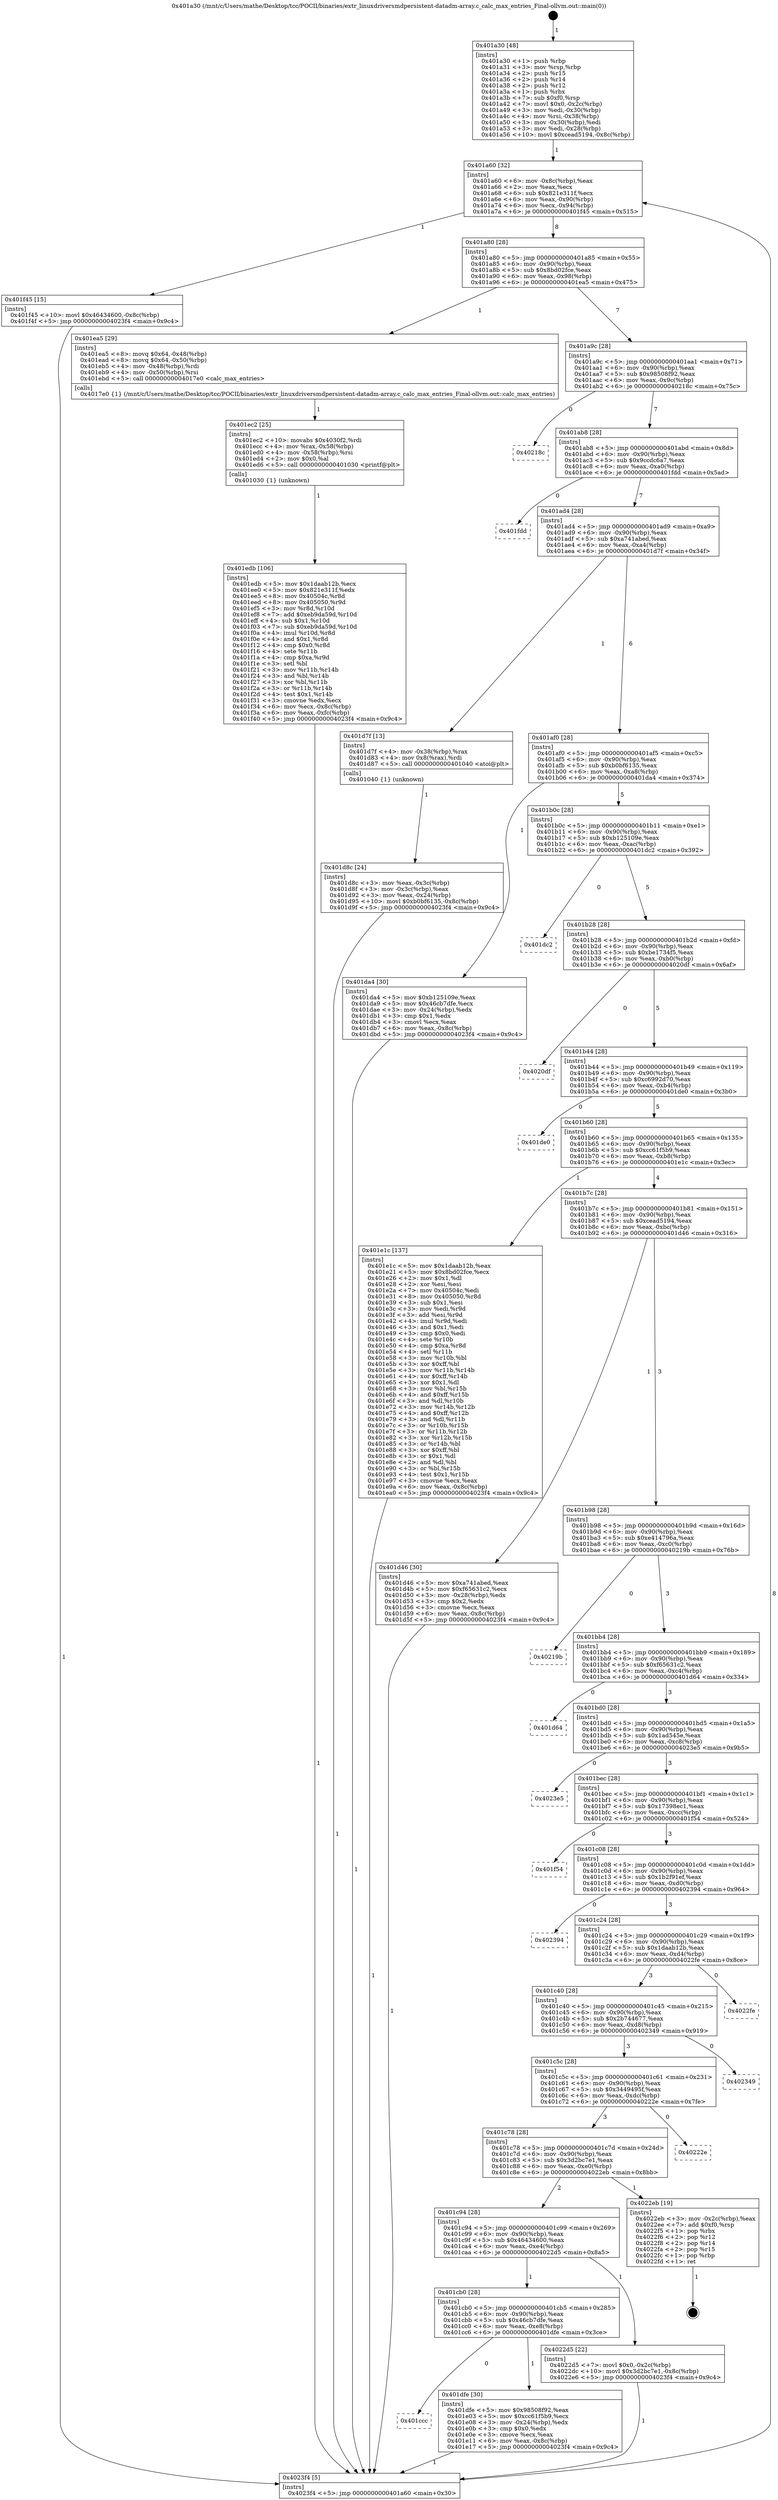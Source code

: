 digraph "0x401a30" {
  label = "0x401a30 (/mnt/c/Users/mathe/Desktop/tcc/POCII/binaries/extr_linuxdriversmdpersistent-datadm-array.c_calc_max_entries_Final-ollvm.out::main(0))"
  labelloc = "t"
  node[shape=record]

  Entry [label="",width=0.3,height=0.3,shape=circle,fillcolor=black,style=filled]
  "0x401a60" [label="{
     0x401a60 [32]\l
     | [instrs]\l
     &nbsp;&nbsp;0x401a60 \<+6\>: mov -0x8c(%rbp),%eax\l
     &nbsp;&nbsp;0x401a66 \<+2\>: mov %eax,%ecx\l
     &nbsp;&nbsp;0x401a68 \<+6\>: sub $0x821e311f,%ecx\l
     &nbsp;&nbsp;0x401a6e \<+6\>: mov %eax,-0x90(%rbp)\l
     &nbsp;&nbsp;0x401a74 \<+6\>: mov %ecx,-0x94(%rbp)\l
     &nbsp;&nbsp;0x401a7a \<+6\>: je 0000000000401f45 \<main+0x515\>\l
  }"]
  "0x401f45" [label="{
     0x401f45 [15]\l
     | [instrs]\l
     &nbsp;&nbsp;0x401f45 \<+10\>: movl $0x46434600,-0x8c(%rbp)\l
     &nbsp;&nbsp;0x401f4f \<+5\>: jmp 00000000004023f4 \<main+0x9c4\>\l
  }"]
  "0x401a80" [label="{
     0x401a80 [28]\l
     | [instrs]\l
     &nbsp;&nbsp;0x401a80 \<+5\>: jmp 0000000000401a85 \<main+0x55\>\l
     &nbsp;&nbsp;0x401a85 \<+6\>: mov -0x90(%rbp),%eax\l
     &nbsp;&nbsp;0x401a8b \<+5\>: sub $0x8bd02fce,%eax\l
     &nbsp;&nbsp;0x401a90 \<+6\>: mov %eax,-0x98(%rbp)\l
     &nbsp;&nbsp;0x401a96 \<+6\>: je 0000000000401ea5 \<main+0x475\>\l
  }"]
  Exit [label="",width=0.3,height=0.3,shape=circle,fillcolor=black,style=filled,peripheries=2]
  "0x401ea5" [label="{
     0x401ea5 [29]\l
     | [instrs]\l
     &nbsp;&nbsp;0x401ea5 \<+8\>: movq $0x64,-0x48(%rbp)\l
     &nbsp;&nbsp;0x401ead \<+8\>: movq $0x64,-0x50(%rbp)\l
     &nbsp;&nbsp;0x401eb5 \<+4\>: mov -0x48(%rbp),%rdi\l
     &nbsp;&nbsp;0x401eb9 \<+4\>: mov -0x50(%rbp),%rsi\l
     &nbsp;&nbsp;0x401ebd \<+5\>: call 00000000004017e0 \<calc_max_entries\>\l
     | [calls]\l
     &nbsp;&nbsp;0x4017e0 \{1\} (/mnt/c/Users/mathe/Desktop/tcc/POCII/binaries/extr_linuxdriversmdpersistent-datadm-array.c_calc_max_entries_Final-ollvm.out::calc_max_entries)\l
  }"]
  "0x401a9c" [label="{
     0x401a9c [28]\l
     | [instrs]\l
     &nbsp;&nbsp;0x401a9c \<+5\>: jmp 0000000000401aa1 \<main+0x71\>\l
     &nbsp;&nbsp;0x401aa1 \<+6\>: mov -0x90(%rbp),%eax\l
     &nbsp;&nbsp;0x401aa7 \<+5\>: sub $0x98508f92,%eax\l
     &nbsp;&nbsp;0x401aac \<+6\>: mov %eax,-0x9c(%rbp)\l
     &nbsp;&nbsp;0x401ab2 \<+6\>: je 000000000040218c \<main+0x75c\>\l
  }"]
  "0x401edb" [label="{
     0x401edb [106]\l
     | [instrs]\l
     &nbsp;&nbsp;0x401edb \<+5\>: mov $0x1daab12b,%ecx\l
     &nbsp;&nbsp;0x401ee0 \<+5\>: mov $0x821e311f,%edx\l
     &nbsp;&nbsp;0x401ee5 \<+8\>: mov 0x40504c,%r8d\l
     &nbsp;&nbsp;0x401eed \<+8\>: mov 0x405050,%r9d\l
     &nbsp;&nbsp;0x401ef5 \<+3\>: mov %r8d,%r10d\l
     &nbsp;&nbsp;0x401ef8 \<+7\>: add $0xeb9da59d,%r10d\l
     &nbsp;&nbsp;0x401eff \<+4\>: sub $0x1,%r10d\l
     &nbsp;&nbsp;0x401f03 \<+7\>: sub $0xeb9da59d,%r10d\l
     &nbsp;&nbsp;0x401f0a \<+4\>: imul %r10d,%r8d\l
     &nbsp;&nbsp;0x401f0e \<+4\>: and $0x1,%r8d\l
     &nbsp;&nbsp;0x401f12 \<+4\>: cmp $0x0,%r8d\l
     &nbsp;&nbsp;0x401f16 \<+4\>: sete %r11b\l
     &nbsp;&nbsp;0x401f1a \<+4\>: cmp $0xa,%r9d\l
     &nbsp;&nbsp;0x401f1e \<+3\>: setl %bl\l
     &nbsp;&nbsp;0x401f21 \<+3\>: mov %r11b,%r14b\l
     &nbsp;&nbsp;0x401f24 \<+3\>: and %bl,%r14b\l
     &nbsp;&nbsp;0x401f27 \<+3\>: xor %bl,%r11b\l
     &nbsp;&nbsp;0x401f2a \<+3\>: or %r11b,%r14b\l
     &nbsp;&nbsp;0x401f2d \<+4\>: test $0x1,%r14b\l
     &nbsp;&nbsp;0x401f31 \<+3\>: cmovne %edx,%ecx\l
     &nbsp;&nbsp;0x401f34 \<+6\>: mov %ecx,-0x8c(%rbp)\l
     &nbsp;&nbsp;0x401f3a \<+6\>: mov %eax,-0xfc(%rbp)\l
     &nbsp;&nbsp;0x401f40 \<+5\>: jmp 00000000004023f4 \<main+0x9c4\>\l
  }"]
  "0x40218c" [label="{
     0x40218c\l
  }", style=dashed]
  "0x401ab8" [label="{
     0x401ab8 [28]\l
     | [instrs]\l
     &nbsp;&nbsp;0x401ab8 \<+5\>: jmp 0000000000401abd \<main+0x8d\>\l
     &nbsp;&nbsp;0x401abd \<+6\>: mov -0x90(%rbp),%eax\l
     &nbsp;&nbsp;0x401ac3 \<+5\>: sub $0x9ccdc6a7,%eax\l
     &nbsp;&nbsp;0x401ac8 \<+6\>: mov %eax,-0xa0(%rbp)\l
     &nbsp;&nbsp;0x401ace \<+6\>: je 0000000000401fdd \<main+0x5ad\>\l
  }"]
  "0x401ec2" [label="{
     0x401ec2 [25]\l
     | [instrs]\l
     &nbsp;&nbsp;0x401ec2 \<+10\>: movabs $0x4030f2,%rdi\l
     &nbsp;&nbsp;0x401ecc \<+4\>: mov %rax,-0x58(%rbp)\l
     &nbsp;&nbsp;0x401ed0 \<+4\>: mov -0x58(%rbp),%rsi\l
     &nbsp;&nbsp;0x401ed4 \<+2\>: mov $0x0,%al\l
     &nbsp;&nbsp;0x401ed6 \<+5\>: call 0000000000401030 \<printf@plt\>\l
     | [calls]\l
     &nbsp;&nbsp;0x401030 \{1\} (unknown)\l
  }"]
  "0x401fdd" [label="{
     0x401fdd\l
  }", style=dashed]
  "0x401ad4" [label="{
     0x401ad4 [28]\l
     | [instrs]\l
     &nbsp;&nbsp;0x401ad4 \<+5\>: jmp 0000000000401ad9 \<main+0xa9\>\l
     &nbsp;&nbsp;0x401ad9 \<+6\>: mov -0x90(%rbp),%eax\l
     &nbsp;&nbsp;0x401adf \<+5\>: sub $0xa741abed,%eax\l
     &nbsp;&nbsp;0x401ae4 \<+6\>: mov %eax,-0xa4(%rbp)\l
     &nbsp;&nbsp;0x401aea \<+6\>: je 0000000000401d7f \<main+0x34f\>\l
  }"]
  "0x401ccc" [label="{
     0x401ccc\l
  }", style=dashed]
  "0x401d7f" [label="{
     0x401d7f [13]\l
     | [instrs]\l
     &nbsp;&nbsp;0x401d7f \<+4\>: mov -0x38(%rbp),%rax\l
     &nbsp;&nbsp;0x401d83 \<+4\>: mov 0x8(%rax),%rdi\l
     &nbsp;&nbsp;0x401d87 \<+5\>: call 0000000000401040 \<atoi@plt\>\l
     | [calls]\l
     &nbsp;&nbsp;0x401040 \{1\} (unknown)\l
  }"]
  "0x401af0" [label="{
     0x401af0 [28]\l
     | [instrs]\l
     &nbsp;&nbsp;0x401af0 \<+5\>: jmp 0000000000401af5 \<main+0xc5\>\l
     &nbsp;&nbsp;0x401af5 \<+6\>: mov -0x90(%rbp),%eax\l
     &nbsp;&nbsp;0x401afb \<+5\>: sub $0xb0bf6135,%eax\l
     &nbsp;&nbsp;0x401b00 \<+6\>: mov %eax,-0xa8(%rbp)\l
     &nbsp;&nbsp;0x401b06 \<+6\>: je 0000000000401da4 \<main+0x374\>\l
  }"]
  "0x401dfe" [label="{
     0x401dfe [30]\l
     | [instrs]\l
     &nbsp;&nbsp;0x401dfe \<+5\>: mov $0x98508f92,%eax\l
     &nbsp;&nbsp;0x401e03 \<+5\>: mov $0xcc61f5b9,%ecx\l
     &nbsp;&nbsp;0x401e08 \<+3\>: mov -0x24(%rbp),%edx\l
     &nbsp;&nbsp;0x401e0b \<+3\>: cmp $0x0,%edx\l
     &nbsp;&nbsp;0x401e0e \<+3\>: cmove %ecx,%eax\l
     &nbsp;&nbsp;0x401e11 \<+6\>: mov %eax,-0x8c(%rbp)\l
     &nbsp;&nbsp;0x401e17 \<+5\>: jmp 00000000004023f4 \<main+0x9c4\>\l
  }"]
  "0x401da4" [label="{
     0x401da4 [30]\l
     | [instrs]\l
     &nbsp;&nbsp;0x401da4 \<+5\>: mov $0xb125109e,%eax\l
     &nbsp;&nbsp;0x401da9 \<+5\>: mov $0x46cb7dfe,%ecx\l
     &nbsp;&nbsp;0x401dae \<+3\>: mov -0x24(%rbp),%edx\l
     &nbsp;&nbsp;0x401db1 \<+3\>: cmp $0x1,%edx\l
     &nbsp;&nbsp;0x401db4 \<+3\>: cmovl %ecx,%eax\l
     &nbsp;&nbsp;0x401db7 \<+6\>: mov %eax,-0x8c(%rbp)\l
     &nbsp;&nbsp;0x401dbd \<+5\>: jmp 00000000004023f4 \<main+0x9c4\>\l
  }"]
  "0x401b0c" [label="{
     0x401b0c [28]\l
     | [instrs]\l
     &nbsp;&nbsp;0x401b0c \<+5\>: jmp 0000000000401b11 \<main+0xe1\>\l
     &nbsp;&nbsp;0x401b11 \<+6\>: mov -0x90(%rbp),%eax\l
     &nbsp;&nbsp;0x401b17 \<+5\>: sub $0xb125109e,%eax\l
     &nbsp;&nbsp;0x401b1c \<+6\>: mov %eax,-0xac(%rbp)\l
     &nbsp;&nbsp;0x401b22 \<+6\>: je 0000000000401dc2 \<main+0x392\>\l
  }"]
  "0x401cb0" [label="{
     0x401cb0 [28]\l
     | [instrs]\l
     &nbsp;&nbsp;0x401cb0 \<+5\>: jmp 0000000000401cb5 \<main+0x285\>\l
     &nbsp;&nbsp;0x401cb5 \<+6\>: mov -0x90(%rbp),%eax\l
     &nbsp;&nbsp;0x401cbb \<+5\>: sub $0x46cb7dfe,%eax\l
     &nbsp;&nbsp;0x401cc0 \<+6\>: mov %eax,-0xe8(%rbp)\l
     &nbsp;&nbsp;0x401cc6 \<+6\>: je 0000000000401dfe \<main+0x3ce\>\l
  }"]
  "0x401dc2" [label="{
     0x401dc2\l
  }", style=dashed]
  "0x401b28" [label="{
     0x401b28 [28]\l
     | [instrs]\l
     &nbsp;&nbsp;0x401b28 \<+5\>: jmp 0000000000401b2d \<main+0xfd\>\l
     &nbsp;&nbsp;0x401b2d \<+6\>: mov -0x90(%rbp),%eax\l
     &nbsp;&nbsp;0x401b33 \<+5\>: sub $0xbe1734f5,%eax\l
     &nbsp;&nbsp;0x401b38 \<+6\>: mov %eax,-0xb0(%rbp)\l
     &nbsp;&nbsp;0x401b3e \<+6\>: je 00000000004020df \<main+0x6af\>\l
  }"]
  "0x4022d5" [label="{
     0x4022d5 [22]\l
     | [instrs]\l
     &nbsp;&nbsp;0x4022d5 \<+7\>: movl $0x0,-0x2c(%rbp)\l
     &nbsp;&nbsp;0x4022dc \<+10\>: movl $0x3d2bc7e1,-0x8c(%rbp)\l
     &nbsp;&nbsp;0x4022e6 \<+5\>: jmp 00000000004023f4 \<main+0x9c4\>\l
  }"]
  "0x4020df" [label="{
     0x4020df\l
  }", style=dashed]
  "0x401b44" [label="{
     0x401b44 [28]\l
     | [instrs]\l
     &nbsp;&nbsp;0x401b44 \<+5\>: jmp 0000000000401b49 \<main+0x119\>\l
     &nbsp;&nbsp;0x401b49 \<+6\>: mov -0x90(%rbp),%eax\l
     &nbsp;&nbsp;0x401b4f \<+5\>: sub $0xc6992d70,%eax\l
     &nbsp;&nbsp;0x401b54 \<+6\>: mov %eax,-0xb4(%rbp)\l
     &nbsp;&nbsp;0x401b5a \<+6\>: je 0000000000401de0 \<main+0x3b0\>\l
  }"]
  "0x401c94" [label="{
     0x401c94 [28]\l
     | [instrs]\l
     &nbsp;&nbsp;0x401c94 \<+5\>: jmp 0000000000401c99 \<main+0x269\>\l
     &nbsp;&nbsp;0x401c99 \<+6\>: mov -0x90(%rbp),%eax\l
     &nbsp;&nbsp;0x401c9f \<+5\>: sub $0x46434600,%eax\l
     &nbsp;&nbsp;0x401ca4 \<+6\>: mov %eax,-0xe4(%rbp)\l
     &nbsp;&nbsp;0x401caa \<+6\>: je 00000000004022d5 \<main+0x8a5\>\l
  }"]
  "0x401de0" [label="{
     0x401de0\l
  }", style=dashed]
  "0x401b60" [label="{
     0x401b60 [28]\l
     | [instrs]\l
     &nbsp;&nbsp;0x401b60 \<+5\>: jmp 0000000000401b65 \<main+0x135\>\l
     &nbsp;&nbsp;0x401b65 \<+6\>: mov -0x90(%rbp),%eax\l
     &nbsp;&nbsp;0x401b6b \<+5\>: sub $0xcc61f5b9,%eax\l
     &nbsp;&nbsp;0x401b70 \<+6\>: mov %eax,-0xb8(%rbp)\l
     &nbsp;&nbsp;0x401b76 \<+6\>: je 0000000000401e1c \<main+0x3ec\>\l
  }"]
  "0x4022eb" [label="{
     0x4022eb [19]\l
     | [instrs]\l
     &nbsp;&nbsp;0x4022eb \<+3\>: mov -0x2c(%rbp),%eax\l
     &nbsp;&nbsp;0x4022ee \<+7\>: add $0xf0,%rsp\l
     &nbsp;&nbsp;0x4022f5 \<+1\>: pop %rbx\l
     &nbsp;&nbsp;0x4022f6 \<+2\>: pop %r12\l
     &nbsp;&nbsp;0x4022f8 \<+2\>: pop %r14\l
     &nbsp;&nbsp;0x4022fa \<+2\>: pop %r15\l
     &nbsp;&nbsp;0x4022fc \<+1\>: pop %rbp\l
     &nbsp;&nbsp;0x4022fd \<+1\>: ret\l
  }"]
  "0x401e1c" [label="{
     0x401e1c [137]\l
     | [instrs]\l
     &nbsp;&nbsp;0x401e1c \<+5\>: mov $0x1daab12b,%eax\l
     &nbsp;&nbsp;0x401e21 \<+5\>: mov $0x8bd02fce,%ecx\l
     &nbsp;&nbsp;0x401e26 \<+2\>: mov $0x1,%dl\l
     &nbsp;&nbsp;0x401e28 \<+2\>: xor %esi,%esi\l
     &nbsp;&nbsp;0x401e2a \<+7\>: mov 0x40504c,%edi\l
     &nbsp;&nbsp;0x401e31 \<+8\>: mov 0x405050,%r8d\l
     &nbsp;&nbsp;0x401e39 \<+3\>: sub $0x1,%esi\l
     &nbsp;&nbsp;0x401e3c \<+3\>: mov %edi,%r9d\l
     &nbsp;&nbsp;0x401e3f \<+3\>: add %esi,%r9d\l
     &nbsp;&nbsp;0x401e42 \<+4\>: imul %r9d,%edi\l
     &nbsp;&nbsp;0x401e46 \<+3\>: and $0x1,%edi\l
     &nbsp;&nbsp;0x401e49 \<+3\>: cmp $0x0,%edi\l
     &nbsp;&nbsp;0x401e4c \<+4\>: sete %r10b\l
     &nbsp;&nbsp;0x401e50 \<+4\>: cmp $0xa,%r8d\l
     &nbsp;&nbsp;0x401e54 \<+4\>: setl %r11b\l
     &nbsp;&nbsp;0x401e58 \<+3\>: mov %r10b,%bl\l
     &nbsp;&nbsp;0x401e5b \<+3\>: xor $0xff,%bl\l
     &nbsp;&nbsp;0x401e5e \<+3\>: mov %r11b,%r14b\l
     &nbsp;&nbsp;0x401e61 \<+4\>: xor $0xff,%r14b\l
     &nbsp;&nbsp;0x401e65 \<+3\>: xor $0x1,%dl\l
     &nbsp;&nbsp;0x401e68 \<+3\>: mov %bl,%r15b\l
     &nbsp;&nbsp;0x401e6b \<+4\>: and $0xff,%r15b\l
     &nbsp;&nbsp;0x401e6f \<+3\>: and %dl,%r10b\l
     &nbsp;&nbsp;0x401e72 \<+3\>: mov %r14b,%r12b\l
     &nbsp;&nbsp;0x401e75 \<+4\>: and $0xff,%r12b\l
     &nbsp;&nbsp;0x401e79 \<+3\>: and %dl,%r11b\l
     &nbsp;&nbsp;0x401e7c \<+3\>: or %r10b,%r15b\l
     &nbsp;&nbsp;0x401e7f \<+3\>: or %r11b,%r12b\l
     &nbsp;&nbsp;0x401e82 \<+3\>: xor %r12b,%r15b\l
     &nbsp;&nbsp;0x401e85 \<+3\>: or %r14b,%bl\l
     &nbsp;&nbsp;0x401e88 \<+3\>: xor $0xff,%bl\l
     &nbsp;&nbsp;0x401e8b \<+3\>: or $0x1,%dl\l
     &nbsp;&nbsp;0x401e8e \<+2\>: and %dl,%bl\l
     &nbsp;&nbsp;0x401e90 \<+3\>: or %bl,%r15b\l
     &nbsp;&nbsp;0x401e93 \<+4\>: test $0x1,%r15b\l
     &nbsp;&nbsp;0x401e97 \<+3\>: cmovne %ecx,%eax\l
     &nbsp;&nbsp;0x401e9a \<+6\>: mov %eax,-0x8c(%rbp)\l
     &nbsp;&nbsp;0x401ea0 \<+5\>: jmp 00000000004023f4 \<main+0x9c4\>\l
  }"]
  "0x401b7c" [label="{
     0x401b7c [28]\l
     | [instrs]\l
     &nbsp;&nbsp;0x401b7c \<+5\>: jmp 0000000000401b81 \<main+0x151\>\l
     &nbsp;&nbsp;0x401b81 \<+6\>: mov -0x90(%rbp),%eax\l
     &nbsp;&nbsp;0x401b87 \<+5\>: sub $0xcead5194,%eax\l
     &nbsp;&nbsp;0x401b8c \<+6\>: mov %eax,-0xbc(%rbp)\l
     &nbsp;&nbsp;0x401b92 \<+6\>: je 0000000000401d46 \<main+0x316\>\l
  }"]
  "0x401c78" [label="{
     0x401c78 [28]\l
     | [instrs]\l
     &nbsp;&nbsp;0x401c78 \<+5\>: jmp 0000000000401c7d \<main+0x24d\>\l
     &nbsp;&nbsp;0x401c7d \<+6\>: mov -0x90(%rbp),%eax\l
     &nbsp;&nbsp;0x401c83 \<+5\>: sub $0x3d2bc7e1,%eax\l
     &nbsp;&nbsp;0x401c88 \<+6\>: mov %eax,-0xe0(%rbp)\l
     &nbsp;&nbsp;0x401c8e \<+6\>: je 00000000004022eb \<main+0x8bb\>\l
  }"]
  "0x401d46" [label="{
     0x401d46 [30]\l
     | [instrs]\l
     &nbsp;&nbsp;0x401d46 \<+5\>: mov $0xa741abed,%eax\l
     &nbsp;&nbsp;0x401d4b \<+5\>: mov $0xf65631c2,%ecx\l
     &nbsp;&nbsp;0x401d50 \<+3\>: mov -0x28(%rbp),%edx\l
     &nbsp;&nbsp;0x401d53 \<+3\>: cmp $0x2,%edx\l
     &nbsp;&nbsp;0x401d56 \<+3\>: cmovne %ecx,%eax\l
     &nbsp;&nbsp;0x401d59 \<+6\>: mov %eax,-0x8c(%rbp)\l
     &nbsp;&nbsp;0x401d5f \<+5\>: jmp 00000000004023f4 \<main+0x9c4\>\l
  }"]
  "0x401b98" [label="{
     0x401b98 [28]\l
     | [instrs]\l
     &nbsp;&nbsp;0x401b98 \<+5\>: jmp 0000000000401b9d \<main+0x16d\>\l
     &nbsp;&nbsp;0x401b9d \<+6\>: mov -0x90(%rbp),%eax\l
     &nbsp;&nbsp;0x401ba3 \<+5\>: sub $0xe414796a,%eax\l
     &nbsp;&nbsp;0x401ba8 \<+6\>: mov %eax,-0xc0(%rbp)\l
     &nbsp;&nbsp;0x401bae \<+6\>: je 000000000040219b \<main+0x76b\>\l
  }"]
  "0x4023f4" [label="{
     0x4023f4 [5]\l
     | [instrs]\l
     &nbsp;&nbsp;0x4023f4 \<+5\>: jmp 0000000000401a60 \<main+0x30\>\l
  }"]
  "0x401a30" [label="{
     0x401a30 [48]\l
     | [instrs]\l
     &nbsp;&nbsp;0x401a30 \<+1\>: push %rbp\l
     &nbsp;&nbsp;0x401a31 \<+3\>: mov %rsp,%rbp\l
     &nbsp;&nbsp;0x401a34 \<+2\>: push %r15\l
     &nbsp;&nbsp;0x401a36 \<+2\>: push %r14\l
     &nbsp;&nbsp;0x401a38 \<+2\>: push %r12\l
     &nbsp;&nbsp;0x401a3a \<+1\>: push %rbx\l
     &nbsp;&nbsp;0x401a3b \<+7\>: sub $0xf0,%rsp\l
     &nbsp;&nbsp;0x401a42 \<+7\>: movl $0x0,-0x2c(%rbp)\l
     &nbsp;&nbsp;0x401a49 \<+3\>: mov %edi,-0x30(%rbp)\l
     &nbsp;&nbsp;0x401a4c \<+4\>: mov %rsi,-0x38(%rbp)\l
     &nbsp;&nbsp;0x401a50 \<+3\>: mov -0x30(%rbp),%edi\l
     &nbsp;&nbsp;0x401a53 \<+3\>: mov %edi,-0x28(%rbp)\l
     &nbsp;&nbsp;0x401a56 \<+10\>: movl $0xcead5194,-0x8c(%rbp)\l
  }"]
  "0x401d8c" [label="{
     0x401d8c [24]\l
     | [instrs]\l
     &nbsp;&nbsp;0x401d8c \<+3\>: mov %eax,-0x3c(%rbp)\l
     &nbsp;&nbsp;0x401d8f \<+3\>: mov -0x3c(%rbp),%eax\l
     &nbsp;&nbsp;0x401d92 \<+3\>: mov %eax,-0x24(%rbp)\l
     &nbsp;&nbsp;0x401d95 \<+10\>: movl $0xb0bf6135,-0x8c(%rbp)\l
     &nbsp;&nbsp;0x401d9f \<+5\>: jmp 00000000004023f4 \<main+0x9c4\>\l
  }"]
  "0x40222e" [label="{
     0x40222e\l
  }", style=dashed]
  "0x40219b" [label="{
     0x40219b\l
  }", style=dashed]
  "0x401bb4" [label="{
     0x401bb4 [28]\l
     | [instrs]\l
     &nbsp;&nbsp;0x401bb4 \<+5\>: jmp 0000000000401bb9 \<main+0x189\>\l
     &nbsp;&nbsp;0x401bb9 \<+6\>: mov -0x90(%rbp),%eax\l
     &nbsp;&nbsp;0x401bbf \<+5\>: sub $0xf65631c2,%eax\l
     &nbsp;&nbsp;0x401bc4 \<+6\>: mov %eax,-0xc4(%rbp)\l
     &nbsp;&nbsp;0x401bca \<+6\>: je 0000000000401d64 \<main+0x334\>\l
  }"]
  "0x401c5c" [label="{
     0x401c5c [28]\l
     | [instrs]\l
     &nbsp;&nbsp;0x401c5c \<+5\>: jmp 0000000000401c61 \<main+0x231\>\l
     &nbsp;&nbsp;0x401c61 \<+6\>: mov -0x90(%rbp),%eax\l
     &nbsp;&nbsp;0x401c67 \<+5\>: sub $0x3449495f,%eax\l
     &nbsp;&nbsp;0x401c6c \<+6\>: mov %eax,-0xdc(%rbp)\l
     &nbsp;&nbsp;0x401c72 \<+6\>: je 000000000040222e \<main+0x7fe\>\l
  }"]
  "0x401d64" [label="{
     0x401d64\l
  }", style=dashed]
  "0x401bd0" [label="{
     0x401bd0 [28]\l
     | [instrs]\l
     &nbsp;&nbsp;0x401bd0 \<+5\>: jmp 0000000000401bd5 \<main+0x1a5\>\l
     &nbsp;&nbsp;0x401bd5 \<+6\>: mov -0x90(%rbp),%eax\l
     &nbsp;&nbsp;0x401bdb \<+5\>: sub $0x1ad545e,%eax\l
     &nbsp;&nbsp;0x401be0 \<+6\>: mov %eax,-0xc8(%rbp)\l
     &nbsp;&nbsp;0x401be6 \<+6\>: je 00000000004023e5 \<main+0x9b5\>\l
  }"]
  "0x402349" [label="{
     0x402349\l
  }", style=dashed]
  "0x4023e5" [label="{
     0x4023e5\l
  }", style=dashed]
  "0x401bec" [label="{
     0x401bec [28]\l
     | [instrs]\l
     &nbsp;&nbsp;0x401bec \<+5\>: jmp 0000000000401bf1 \<main+0x1c1\>\l
     &nbsp;&nbsp;0x401bf1 \<+6\>: mov -0x90(%rbp),%eax\l
     &nbsp;&nbsp;0x401bf7 \<+5\>: sub $0x17398ec1,%eax\l
     &nbsp;&nbsp;0x401bfc \<+6\>: mov %eax,-0xcc(%rbp)\l
     &nbsp;&nbsp;0x401c02 \<+6\>: je 0000000000401f54 \<main+0x524\>\l
  }"]
  "0x401c40" [label="{
     0x401c40 [28]\l
     | [instrs]\l
     &nbsp;&nbsp;0x401c40 \<+5\>: jmp 0000000000401c45 \<main+0x215\>\l
     &nbsp;&nbsp;0x401c45 \<+6\>: mov -0x90(%rbp),%eax\l
     &nbsp;&nbsp;0x401c4b \<+5\>: sub $0x2b744677,%eax\l
     &nbsp;&nbsp;0x401c50 \<+6\>: mov %eax,-0xd8(%rbp)\l
     &nbsp;&nbsp;0x401c56 \<+6\>: je 0000000000402349 \<main+0x919\>\l
  }"]
  "0x401f54" [label="{
     0x401f54\l
  }", style=dashed]
  "0x401c08" [label="{
     0x401c08 [28]\l
     | [instrs]\l
     &nbsp;&nbsp;0x401c08 \<+5\>: jmp 0000000000401c0d \<main+0x1dd\>\l
     &nbsp;&nbsp;0x401c0d \<+6\>: mov -0x90(%rbp),%eax\l
     &nbsp;&nbsp;0x401c13 \<+5\>: sub $0x1b2f91ef,%eax\l
     &nbsp;&nbsp;0x401c18 \<+6\>: mov %eax,-0xd0(%rbp)\l
     &nbsp;&nbsp;0x401c1e \<+6\>: je 0000000000402394 \<main+0x964\>\l
  }"]
  "0x4022fe" [label="{
     0x4022fe\l
  }", style=dashed]
  "0x402394" [label="{
     0x402394\l
  }", style=dashed]
  "0x401c24" [label="{
     0x401c24 [28]\l
     | [instrs]\l
     &nbsp;&nbsp;0x401c24 \<+5\>: jmp 0000000000401c29 \<main+0x1f9\>\l
     &nbsp;&nbsp;0x401c29 \<+6\>: mov -0x90(%rbp),%eax\l
     &nbsp;&nbsp;0x401c2f \<+5\>: sub $0x1daab12b,%eax\l
     &nbsp;&nbsp;0x401c34 \<+6\>: mov %eax,-0xd4(%rbp)\l
     &nbsp;&nbsp;0x401c3a \<+6\>: je 00000000004022fe \<main+0x8ce\>\l
  }"]
  Entry -> "0x401a30" [label=" 1"]
  "0x401a60" -> "0x401f45" [label=" 1"]
  "0x401a60" -> "0x401a80" [label=" 8"]
  "0x4022eb" -> Exit [label=" 1"]
  "0x401a80" -> "0x401ea5" [label=" 1"]
  "0x401a80" -> "0x401a9c" [label=" 7"]
  "0x4022d5" -> "0x4023f4" [label=" 1"]
  "0x401a9c" -> "0x40218c" [label=" 0"]
  "0x401a9c" -> "0x401ab8" [label=" 7"]
  "0x401f45" -> "0x4023f4" [label=" 1"]
  "0x401ab8" -> "0x401fdd" [label=" 0"]
  "0x401ab8" -> "0x401ad4" [label=" 7"]
  "0x401edb" -> "0x4023f4" [label=" 1"]
  "0x401ad4" -> "0x401d7f" [label=" 1"]
  "0x401ad4" -> "0x401af0" [label=" 6"]
  "0x401ec2" -> "0x401edb" [label=" 1"]
  "0x401af0" -> "0x401da4" [label=" 1"]
  "0x401af0" -> "0x401b0c" [label=" 5"]
  "0x401ea5" -> "0x401ec2" [label=" 1"]
  "0x401b0c" -> "0x401dc2" [label=" 0"]
  "0x401b0c" -> "0x401b28" [label=" 5"]
  "0x401dfe" -> "0x4023f4" [label=" 1"]
  "0x401b28" -> "0x4020df" [label=" 0"]
  "0x401b28" -> "0x401b44" [label=" 5"]
  "0x401cb0" -> "0x401ccc" [label=" 0"]
  "0x401b44" -> "0x401de0" [label=" 0"]
  "0x401b44" -> "0x401b60" [label=" 5"]
  "0x401e1c" -> "0x4023f4" [label=" 1"]
  "0x401b60" -> "0x401e1c" [label=" 1"]
  "0x401b60" -> "0x401b7c" [label=" 4"]
  "0x401c94" -> "0x401cb0" [label=" 1"]
  "0x401b7c" -> "0x401d46" [label=" 1"]
  "0x401b7c" -> "0x401b98" [label=" 3"]
  "0x401d46" -> "0x4023f4" [label=" 1"]
  "0x401a30" -> "0x401a60" [label=" 1"]
  "0x4023f4" -> "0x401a60" [label=" 8"]
  "0x401d7f" -> "0x401d8c" [label=" 1"]
  "0x401d8c" -> "0x4023f4" [label=" 1"]
  "0x401da4" -> "0x4023f4" [label=" 1"]
  "0x401cb0" -> "0x401dfe" [label=" 1"]
  "0x401b98" -> "0x40219b" [label=" 0"]
  "0x401b98" -> "0x401bb4" [label=" 3"]
  "0x401c78" -> "0x401c94" [label=" 2"]
  "0x401bb4" -> "0x401d64" [label=" 0"]
  "0x401bb4" -> "0x401bd0" [label=" 3"]
  "0x401c94" -> "0x4022d5" [label=" 1"]
  "0x401bd0" -> "0x4023e5" [label=" 0"]
  "0x401bd0" -> "0x401bec" [label=" 3"]
  "0x401c5c" -> "0x401c78" [label=" 3"]
  "0x401bec" -> "0x401f54" [label=" 0"]
  "0x401bec" -> "0x401c08" [label=" 3"]
  "0x401c78" -> "0x4022eb" [label=" 1"]
  "0x401c08" -> "0x402394" [label=" 0"]
  "0x401c08" -> "0x401c24" [label=" 3"]
  "0x401c40" -> "0x401c5c" [label=" 3"]
  "0x401c24" -> "0x4022fe" [label=" 0"]
  "0x401c24" -> "0x401c40" [label=" 3"]
  "0x401c5c" -> "0x40222e" [label=" 0"]
  "0x401c40" -> "0x402349" [label=" 0"]
}
